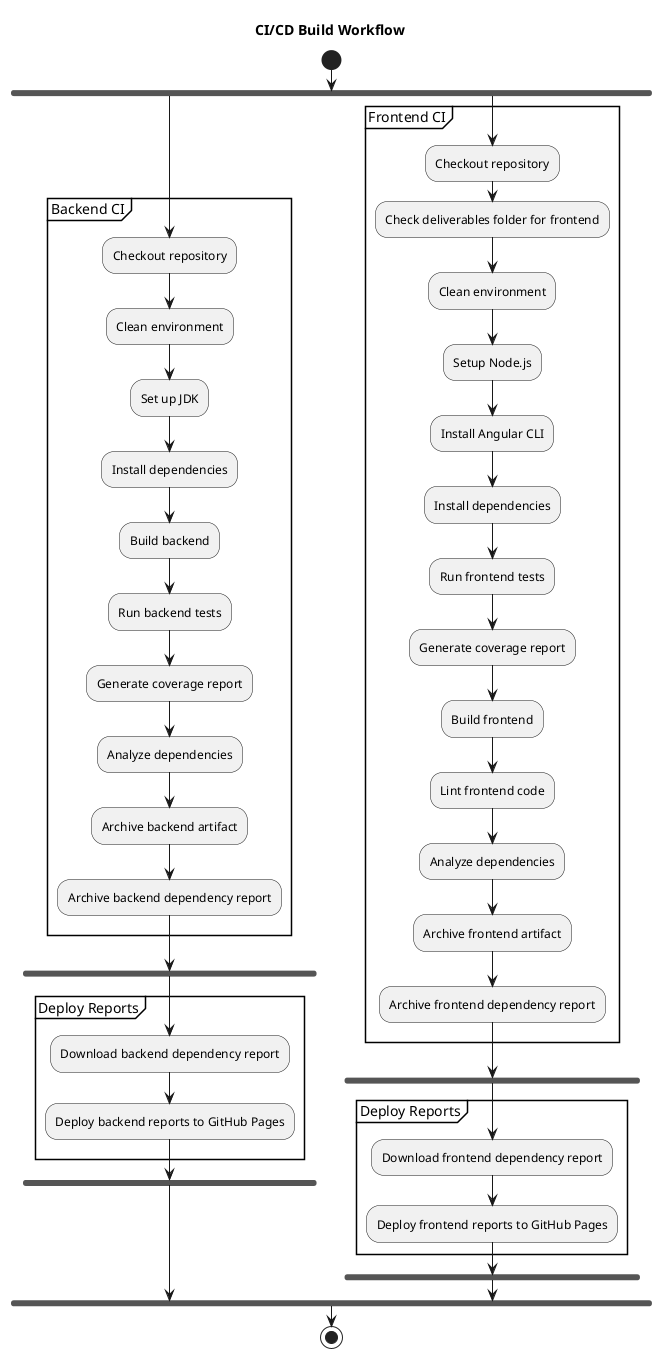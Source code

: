 @startuml
title CI/CD Build Workflow

start

fork
    partition "Backend CI" {
        :Checkout repository;
        :Clean environment;
        :Set up JDK;
        :Install dependencies;
        :Build backend;
        :Run backend tests;
        :Generate coverage report;
        :Analyze dependencies;
        :Archive backend artifact;
        :Archive backend dependency report;
    }
    fork
        partition "Deploy Reports" {
            :Download backend dependency report;
            :Deploy backend reports to GitHub Pages;
        }
    end fork
fork again
    partition "Frontend CI" {
        :Checkout repository;
        :Check deliverables folder for frontend;
        :Clean environment;
        :Setup Node.js;
        :Install Angular CLI;
        :Install dependencies;
        :Run frontend tests;
        :Generate coverage report;
        :Build frontend;
        :Lint frontend code;
        :Analyze dependencies;
        :Archive frontend artifact;
        :Archive frontend dependency report;
    }
    fork
        partition "Deploy Reports" {
            :Download frontend dependency report;
            :Deploy frontend reports to GitHub Pages;
        }
    end fork
end fork

stop
@enduml
